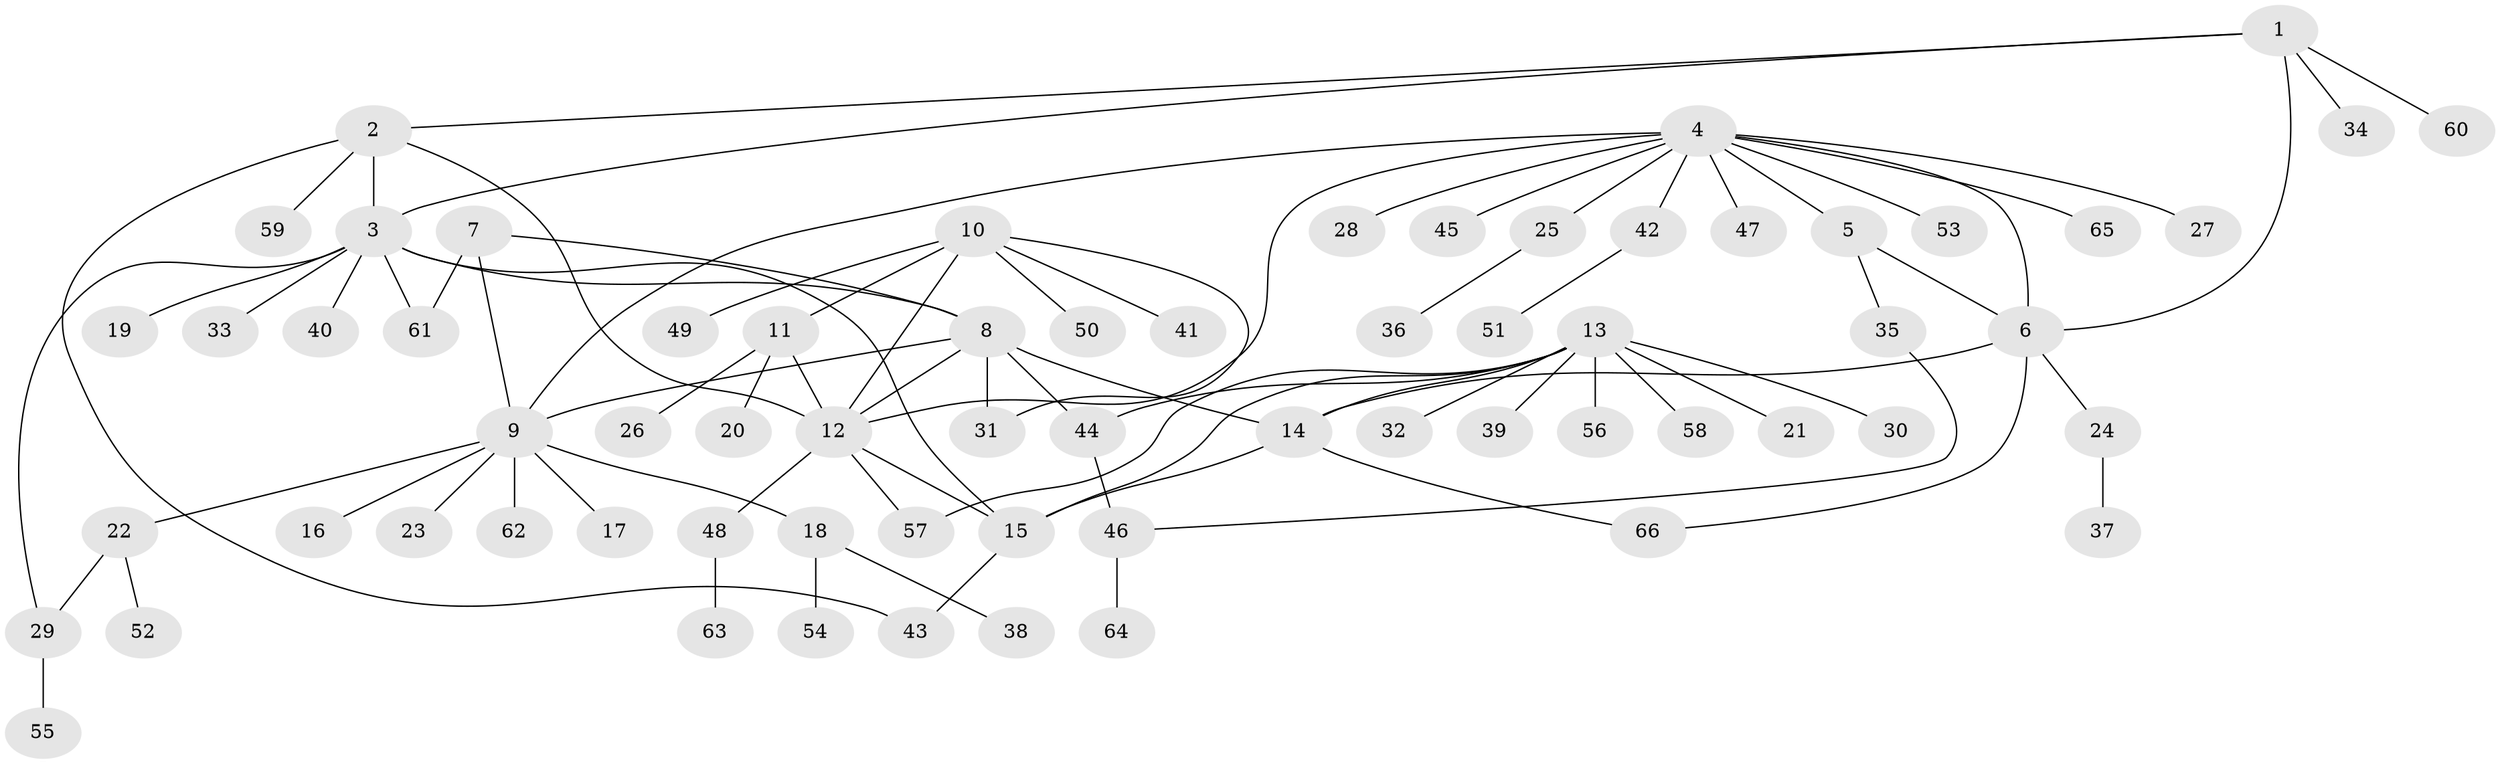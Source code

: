 // Generated by graph-tools (version 1.1) at 2025/50/03/09/25 03:50:34]
// undirected, 66 vertices, 84 edges
graph export_dot {
graph [start="1"]
  node [color=gray90,style=filled];
  1;
  2;
  3;
  4;
  5;
  6;
  7;
  8;
  9;
  10;
  11;
  12;
  13;
  14;
  15;
  16;
  17;
  18;
  19;
  20;
  21;
  22;
  23;
  24;
  25;
  26;
  27;
  28;
  29;
  30;
  31;
  32;
  33;
  34;
  35;
  36;
  37;
  38;
  39;
  40;
  41;
  42;
  43;
  44;
  45;
  46;
  47;
  48;
  49;
  50;
  51;
  52;
  53;
  54;
  55;
  56;
  57;
  58;
  59;
  60;
  61;
  62;
  63;
  64;
  65;
  66;
  1 -- 2;
  1 -- 3;
  1 -- 6;
  1 -- 34;
  1 -- 60;
  2 -- 3;
  2 -- 12;
  2 -- 43;
  2 -- 59;
  3 -- 8;
  3 -- 15;
  3 -- 19;
  3 -- 29;
  3 -- 33;
  3 -- 40;
  3 -- 61;
  4 -- 5;
  4 -- 6;
  4 -- 9;
  4 -- 12;
  4 -- 25;
  4 -- 27;
  4 -- 28;
  4 -- 42;
  4 -- 45;
  4 -- 47;
  4 -- 53;
  4 -- 65;
  5 -- 6;
  5 -- 35;
  6 -- 14;
  6 -- 24;
  6 -- 66;
  7 -- 8;
  7 -- 9;
  7 -- 61;
  8 -- 9;
  8 -- 12;
  8 -- 14;
  8 -- 31;
  8 -- 44;
  9 -- 16;
  9 -- 17;
  9 -- 18;
  9 -- 22;
  9 -- 23;
  9 -- 62;
  10 -- 11;
  10 -- 12;
  10 -- 31;
  10 -- 41;
  10 -- 49;
  10 -- 50;
  11 -- 12;
  11 -- 20;
  11 -- 26;
  12 -- 15;
  12 -- 48;
  12 -- 57;
  13 -- 14;
  13 -- 15;
  13 -- 21;
  13 -- 30;
  13 -- 32;
  13 -- 39;
  13 -- 44;
  13 -- 56;
  13 -- 57;
  13 -- 58;
  14 -- 15;
  14 -- 66;
  15 -- 43;
  18 -- 38;
  18 -- 54;
  22 -- 29;
  22 -- 52;
  24 -- 37;
  25 -- 36;
  29 -- 55;
  35 -- 46;
  42 -- 51;
  44 -- 46;
  46 -- 64;
  48 -- 63;
}
